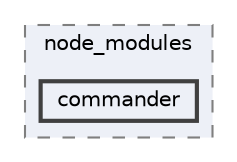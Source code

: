 digraph "pkiclassroomrescheduler/src/main/frontend/node_modules/postcss-svgo/node_modules/commander"
{
 // LATEX_PDF_SIZE
  bgcolor="transparent";
  edge [fontname=Helvetica,fontsize=10,labelfontname=Helvetica,labelfontsize=10];
  node [fontname=Helvetica,fontsize=10,shape=box,height=0.2,width=0.4];
  compound=true
  subgraph clusterdir_0c9a3a698b30026045e562afa8d2dcca {
    graph [ bgcolor="#edf0f7", pencolor="grey50", label="node_modules", fontname=Helvetica,fontsize=10 style="filled,dashed", URL="dir_0c9a3a698b30026045e562afa8d2dcca.html",tooltip=""]
  dir_582b64c431e2c7c500e58d95d9e44a80 [label="commander", fillcolor="#edf0f7", color="grey25", style="filled,bold", URL="dir_582b64c431e2c7c500e58d95d9e44a80.html",tooltip=""];
  }
}
